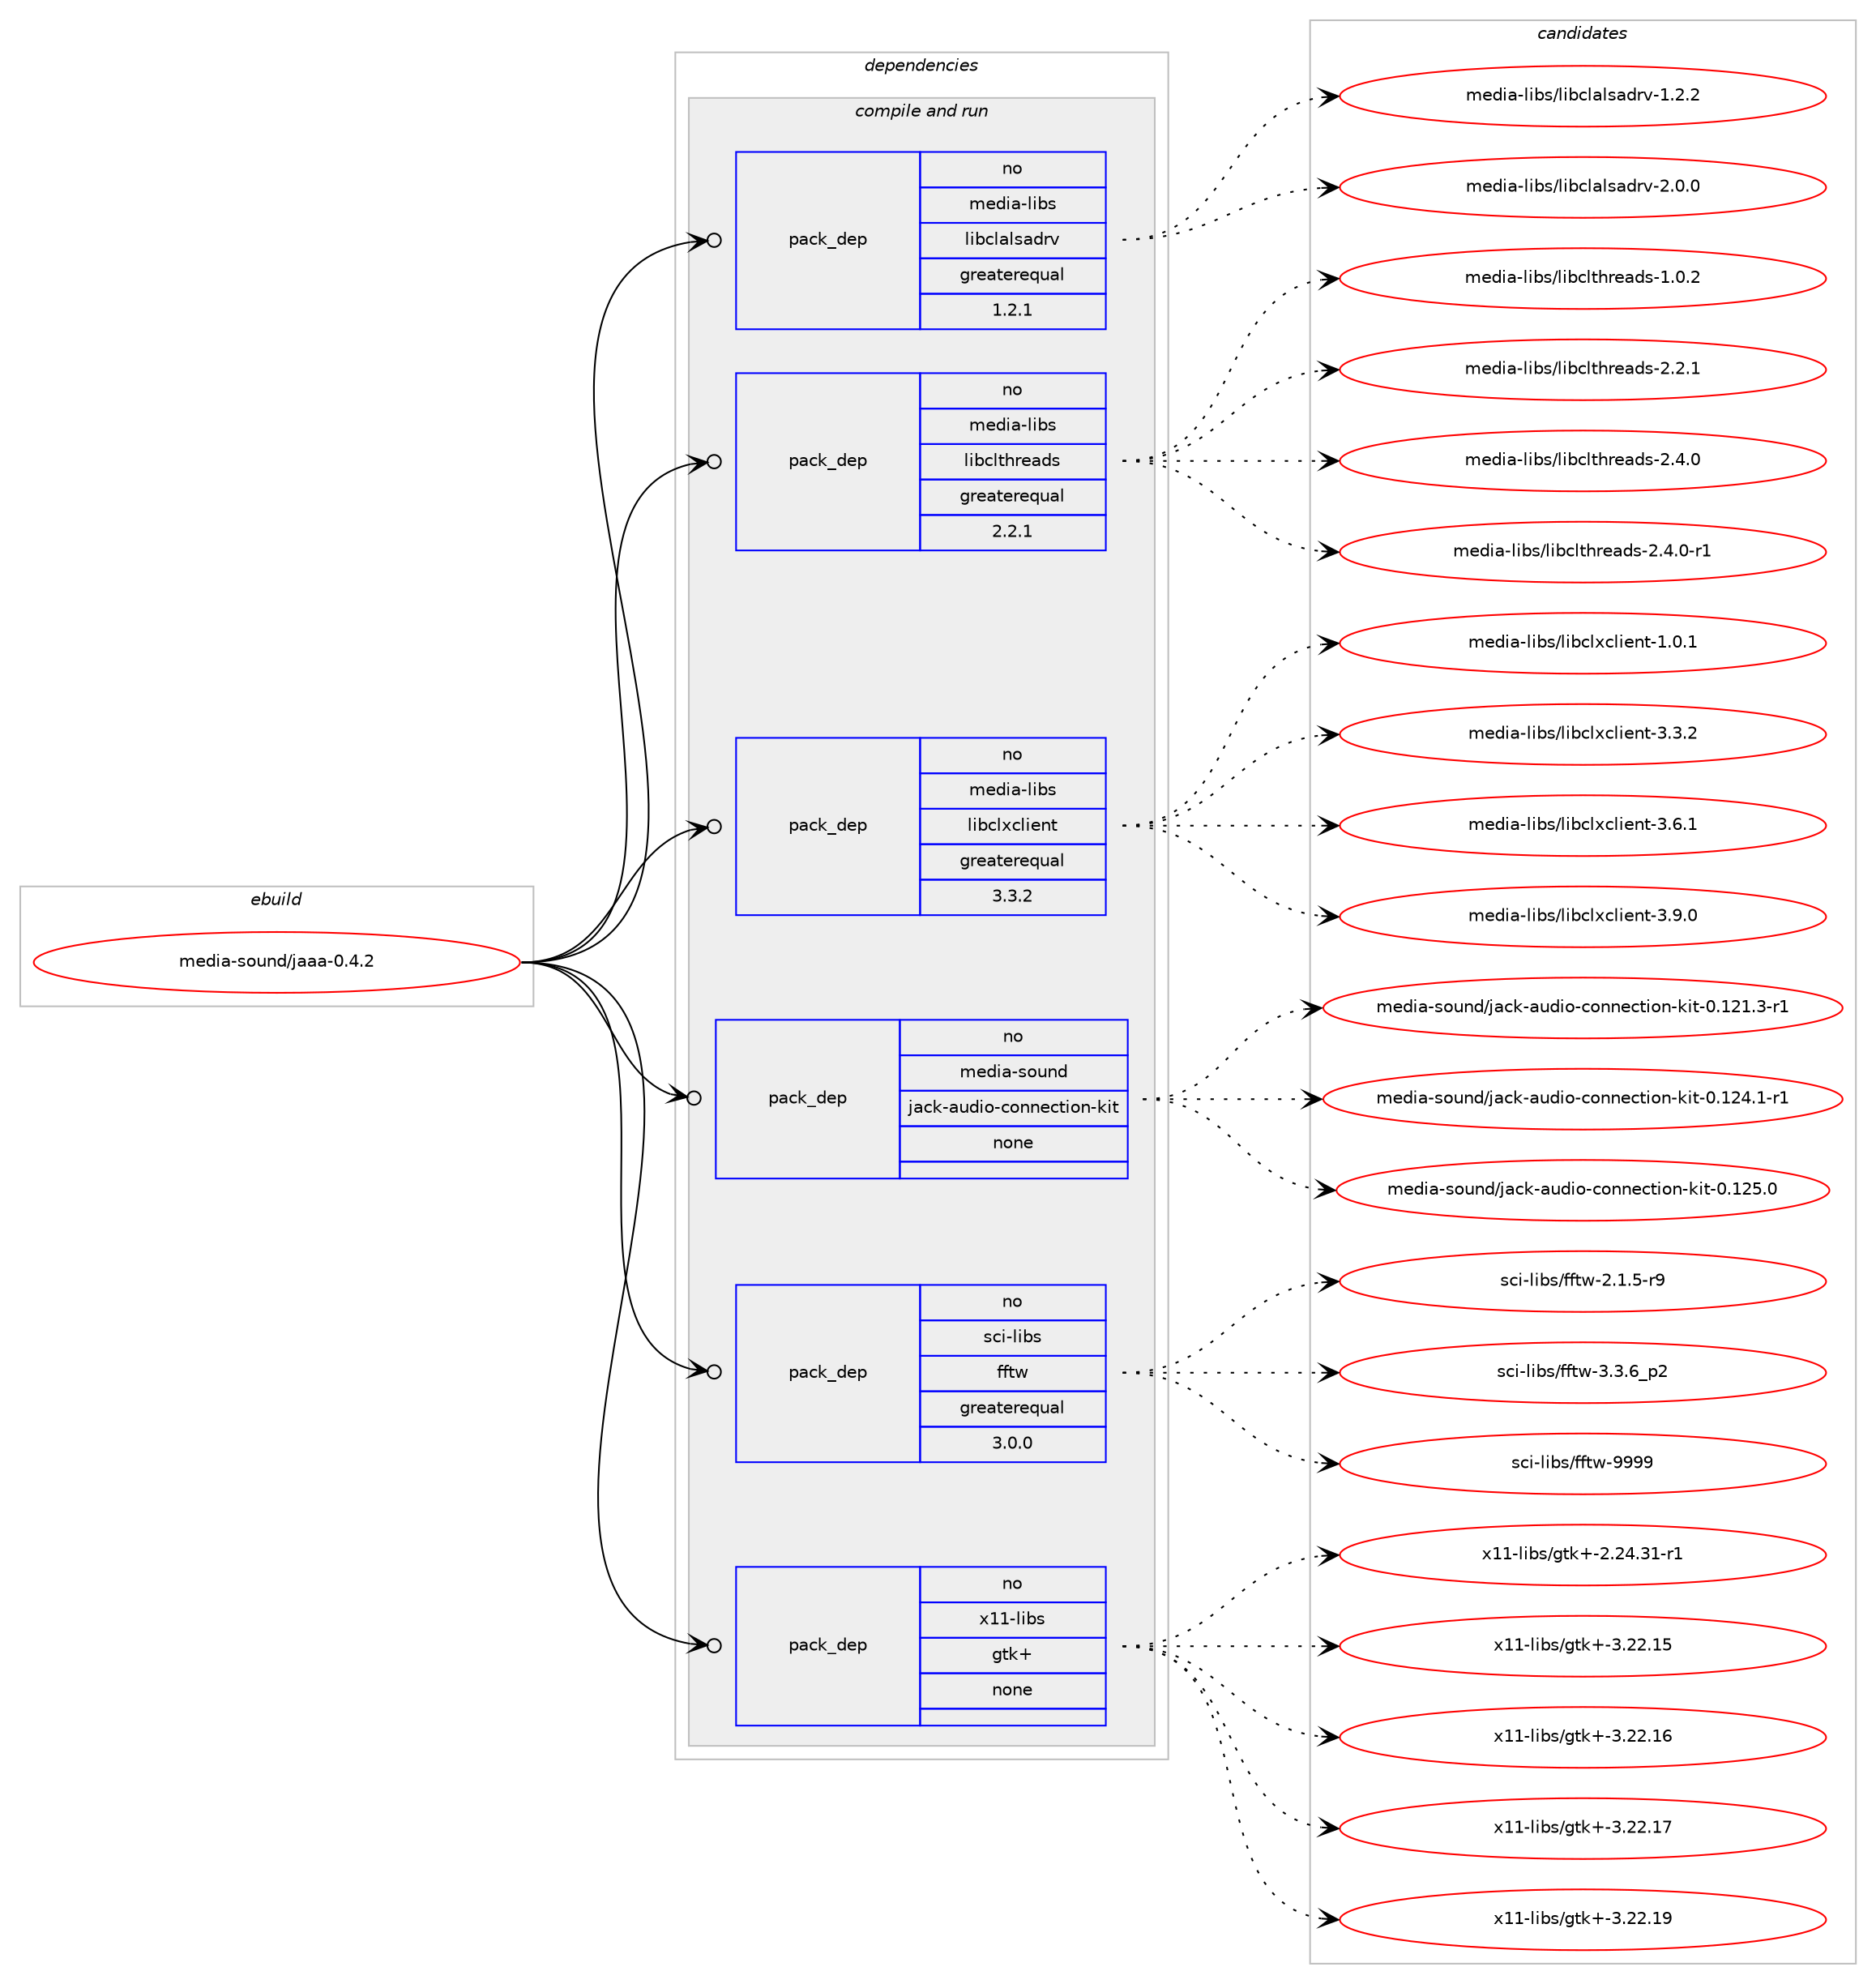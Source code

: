 digraph prolog {

# *************
# Graph options
# *************

newrank=true;
concentrate=true;
compound=true;
graph [rankdir=LR,fontname=Helvetica,fontsize=10,ranksep=1.5];#, ranksep=2.5, nodesep=0.2];
edge  [arrowhead=vee];
node  [fontname=Helvetica,fontsize=10];

# **********
# The ebuild
# **********

subgraph cluster_leftcol {
color=gray;
rank=same;
label=<<i>ebuild</i>>;
id [label="media-sound/jaaa-0.4.2", color=red, width=4, href="../media-sound/jaaa-0.4.2.svg"];
}

# ****************
# The dependencies
# ****************

subgraph cluster_midcol {
color=gray;
label=<<i>dependencies</i>>;
subgraph cluster_compile {
fillcolor="#eeeeee";
style=filled;
label=<<i>compile</i>>;
}
subgraph cluster_compileandrun {
fillcolor="#eeeeee";
style=filled;
label=<<i>compile and run</i>>;
subgraph pack281791 {
dependency381410 [label=<<TABLE BORDER="0" CELLBORDER="1" CELLSPACING="0" CELLPADDING="4" WIDTH="220"><TR><TD ROWSPAN="6" CELLPADDING="30">pack_dep</TD></TR><TR><TD WIDTH="110">no</TD></TR><TR><TD>media-libs</TD></TR><TR><TD>libclalsadrv</TD></TR><TR><TD>greaterequal</TD></TR><TR><TD>1.2.1</TD></TR></TABLE>>, shape=none, color=blue];
}
id:e -> dependency381410:w [weight=20,style="solid",arrowhead="odotvee"];
subgraph pack281792 {
dependency381411 [label=<<TABLE BORDER="0" CELLBORDER="1" CELLSPACING="0" CELLPADDING="4" WIDTH="220"><TR><TD ROWSPAN="6" CELLPADDING="30">pack_dep</TD></TR><TR><TD WIDTH="110">no</TD></TR><TR><TD>media-libs</TD></TR><TR><TD>libclthreads</TD></TR><TR><TD>greaterequal</TD></TR><TR><TD>2.2.1</TD></TR></TABLE>>, shape=none, color=blue];
}
id:e -> dependency381411:w [weight=20,style="solid",arrowhead="odotvee"];
subgraph pack281793 {
dependency381412 [label=<<TABLE BORDER="0" CELLBORDER="1" CELLSPACING="0" CELLPADDING="4" WIDTH="220"><TR><TD ROWSPAN="6" CELLPADDING="30">pack_dep</TD></TR><TR><TD WIDTH="110">no</TD></TR><TR><TD>media-libs</TD></TR><TR><TD>libclxclient</TD></TR><TR><TD>greaterequal</TD></TR><TR><TD>3.3.2</TD></TR></TABLE>>, shape=none, color=blue];
}
id:e -> dependency381412:w [weight=20,style="solid",arrowhead="odotvee"];
subgraph pack281794 {
dependency381413 [label=<<TABLE BORDER="0" CELLBORDER="1" CELLSPACING="0" CELLPADDING="4" WIDTH="220"><TR><TD ROWSPAN="6" CELLPADDING="30">pack_dep</TD></TR><TR><TD WIDTH="110">no</TD></TR><TR><TD>media-sound</TD></TR><TR><TD>jack-audio-connection-kit</TD></TR><TR><TD>none</TD></TR><TR><TD></TD></TR></TABLE>>, shape=none, color=blue];
}
id:e -> dependency381413:w [weight=20,style="solid",arrowhead="odotvee"];
subgraph pack281795 {
dependency381414 [label=<<TABLE BORDER="0" CELLBORDER="1" CELLSPACING="0" CELLPADDING="4" WIDTH="220"><TR><TD ROWSPAN="6" CELLPADDING="30">pack_dep</TD></TR><TR><TD WIDTH="110">no</TD></TR><TR><TD>sci-libs</TD></TR><TR><TD>fftw</TD></TR><TR><TD>greaterequal</TD></TR><TR><TD>3.0.0</TD></TR></TABLE>>, shape=none, color=blue];
}
id:e -> dependency381414:w [weight=20,style="solid",arrowhead="odotvee"];
subgraph pack281796 {
dependency381415 [label=<<TABLE BORDER="0" CELLBORDER="1" CELLSPACING="0" CELLPADDING="4" WIDTH="220"><TR><TD ROWSPAN="6" CELLPADDING="30">pack_dep</TD></TR><TR><TD WIDTH="110">no</TD></TR><TR><TD>x11-libs</TD></TR><TR><TD>gtk+</TD></TR><TR><TD>none</TD></TR><TR><TD></TD></TR></TABLE>>, shape=none, color=blue];
}
id:e -> dependency381415:w [weight=20,style="solid",arrowhead="odotvee"];
}
subgraph cluster_run {
fillcolor="#eeeeee";
style=filled;
label=<<i>run</i>>;
}
}

# **************
# The candidates
# **************

subgraph cluster_choices {
rank=same;
color=gray;
label=<<i>candidates</i>>;

subgraph choice281791 {
color=black;
nodesep=1;
choice1091011001059745108105981154710810598991089710811597100114118454946504650 [label="media-libs/libclalsadrv-1.2.2", color=red, width=4,href="../media-libs/libclalsadrv-1.2.2.svg"];
choice1091011001059745108105981154710810598991089710811597100114118455046484648 [label="media-libs/libclalsadrv-2.0.0", color=red, width=4,href="../media-libs/libclalsadrv-2.0.0.svg"];
dependency381410:e -> choice1091011001059745108105981154710810598991089710811597100114118454946504650:w [style=dotted,weight="100"];
dependency381410:e -> choice1091011001059745108105981154710810598991089710811597100114118455046484648:w [style=dotted,weight="100"];
}
subgraph choice281792 {
color=black;
nodesep=1;
choice10910110010597451081059811547108105989910811610411410197100115454946484650 [label="media-libs/libclthreads-1.0.2", color=red, width=4,href="../media-libs/libclthreads-1.0.2.svg"];
choice10910110010597451081059811547108105989910811610411410197100115455046504649 [label="media-libs/libclthreads-2.2.1", color=red, width=4,href="../media-libs/libclthreads-2.2.1.svg"];
choice10910110010597451081059811547108105989910811610411410197100115455046524648 [label="media-libs/libclthreads-2.4.0", color=red, width=4,href="../media-libs/libclthreads-2.4.0.svg"];
choice109101100105974510810598115471081059899108116104114101971001154550465246484511449 [label="media-libs/libclthreads-2.4.0-r1", color=red, width=4,href="../media-libs/libclthreads-2.4.0-r1.svg"];
dependency381411:e -> choice10910110010597451081059811547108105989910811610411410197100115454946484650:w [style=dotted,weight="100"];
dependency381411:e -> choice10910110010597451081059811547108105989910811610411410197100115455046504649:w [style=dotted,weight="100"];
dependency381411:e -> choice10910110010597451081059811547108105989910811610411410197100115455046524648:w [style=dotted,weight="100"];
dependency381411:e -> choice109101100105974510810598115471081059899108116104114101971001154550465246484511449:w [style=dotted,weight="100"];
}
subgraph choice281793 {
color=black;
nodesep=1;
choice10910110010597451081059811547108105989910812099108105101110116454946484649 [label="media-libs/libclxclient-1.0.1", color=red, width=4,href="../media-libs/libclxclient-1.0.1.svg"];
choice10910110010597451081059811547108105989910812099108105101110116455146514650 [label="media-libs/libclxclient-3.3.2", color=red, width=4,href="../media-libs/libclxclient-3.3.2.svg"];
choice10910110010597451081059811547108105989910812099108105101110116455146544649 [label="media-libs/libclxclient-3.6.1", color=red, width=4,href="../media-libs/libclxclient-3.6.1.svg"];
choice10910110010597451081059811547108105989910812099108105101110116455146574648 [label="media-libs/libclxclient-3.9.0", color=red, width=4,href="../media-libs/libclxclient-3.9.0.svg"];
dependency381412:e -> choice10910110010597451081059811547108105989910812099108105101110116454946484649:w [style=dotted,weight="100"];
dependency381412:e -> choice10910110010597451081059811547108105989910812099108105101110116455146514650:w [style=dotted,weight="100"];
dependency381412:e -> choice10910110010597451081059811547108105989910812099108105101110116455146544649:w [style=dotted,weight="100"];
dependency381412:e -> choice10910110010597451081059811547108105989910812099108105101110116455146574648:w [style=dotted,weight="100"];
}
subgraph choice281794 {
color=black;
nodesep=1;
choice109101100105974511511111711010047106979910745971171001051114599111110110101991161051111104510710511645484649504946514511449 [label="media-sound/jack-audio-connection-kit-0.121.3-r1", color=red, width=4,href="../media-sound/jack-audio-connection-kit-0.121.3-r1.svg"];
choice109101100105974511511111711010047106979910745971171001051114599111110110101991161051111104510710511645484649505246494511449 [label="media-sound/jack-audio-connection-kit-0.124.1-r1", color=red, width=4,href="../media-sound/jack-audio-connection-kit-0.124.1-r1.svg"];
choice10910110010597451151111171101004710697991074597117100105111459911111011010199116105111110451071051164548464950534648 [label="media-sound/jack-audio-connection-kit-0.125.0", color=red, width=4,href="../media-sound/jack-audio-connection-kit-0.125.0.svg"];
dependency381413:e -> choice109101100105974511511111711010047106979910745971171001051114599111110110101991161051111104510710511645484649504946514511449:w [style=dotted,weight="100"];
dependency381413:e -> choice109101100105974511511111711010047106979910745971171001051114599111110110101991161051111104510710511645484649505246494511449:w [style=dotted,weight="100"];
dependency381413:e -> choice10910110010597451151111171101004710697991074597117100105111459911111011010199116105111110451071051164548464950534648:w [style=dotted,weight="100"];
}
subgraph choice281795 {
color=black;
nodesep=1;
choice115991054510810598115471021021161194550464946534511457 [label="sci-libs/fftw-2.1.5-r9", color=red, width=4,href="../sci-libs/fftw-2.1.5-r9.svg"];
choice115991054510810598115471021021161194551465146549511250 [label="sci-libs/fftw-3.3.6_p2", color=red, width=4,href="../sci-libs/fftw-3.3.6_p2.svg"];
choice115991054510810598115471021021161194557575757 [label="sci-libs/fftw-9999", color=red, width=4,href="../sci-libs/fftw-9999.svg"];
dependency381414:e -> choice115991054510810598115471021021161194550464946534511457:w [style=dotted,weight="100"];
dependency381414:e -> choice115991054510810598115471021021161194551465146549511250:w [style=dotted,weight="100"];
dependency381414:e -> choice115991054510810598115471021021161194557575757:w [style=dotted,weight="100"];
}
subgraph choice281796 {
color=black;
nodesep=1;
choice12049494510810598115471031161074345504650524651494511449 [label="x11-libs/gtk+-2.24.31-r1", color=red, width=4,href="../x11-libs/gtk+-2.24.31-r1.svg"];
choice1204949451081059811547103116107434551465050464953 [label="x11-libs/gtk+-3.22.15", color=red, width=4,href="../x11-libs/gtk+-3.22.15.svg"];
choice1204949451081059811547103116107434551465050464954 [label="x11-libs/gtk+-3.22.16", color=red, width=4,href="../x11-libs/gtk+-3.22.16.svg"];
choice1204949451081059811547103116107434551465050464955 [label="x11-libs/gtk+-3.22.17", color=red, width=4,href="../x11-libs/gtk+-3.22.17.svg"];
choice1204949451081059811547103116107434551465050464957 [label="x11-libs/gtk+-3.22.19", color=red, width=4,href="../x11-libs/gtk+-3.22.19.svg"];
dependency381415:e -> choice12049494510810598115471031161074345504650524651494511449:w [style=dotted,weight="100"];
dependency381415:e -> choice1204949451081059811547103116107434551465050464953:w [style=dotted,weight="100"];
dependency381415:e -> choice1204949451081059811547103116107434551465050464954:w [style=dotted,weight="100"];
dependency381415:e -> choice1204949451081059811547103116107434551465050464955:w [style=dotted,weight="100"];
dependency381415:e -> choice1204949451081059811547103116107434551465050464957:w [style=dotted,weight="100"];
}
}

}
